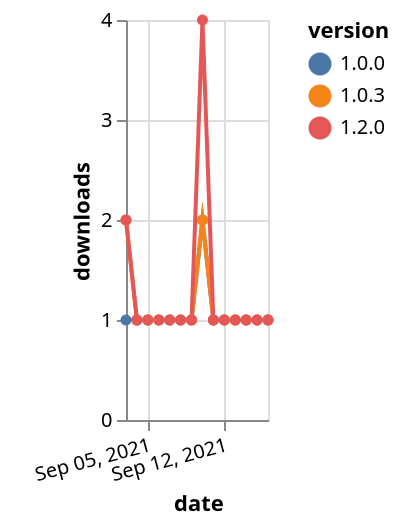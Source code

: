 {"$schema": "https://vega.github.io/schema/vega-lite/v5.json", "description": "A simple bar chart with embedded data.", "data": {"values": [{"date": "2021-09-03", "total": 141, "delta": 1, "version": "1.0.0"}, {"date": "2021-09-04", "total": 142, "delta": 1, "version": "1.0.0"}, {"date": "2021-09-05", "total": 143, "delta": 1, "version": "1.0.0"}, {"date": "2021-09-06", "total": 144, "delta": 1, "version": "1.0.0"}, {"date": "2021-09-07", "total": 145, "delta": 1, "version": "1.0.0"}, {"date": "2021-09-08", "total": 146, "delta": 1, "version": "1.0.0"}, {"date": "2021-09-09", "total": 147, "delta": 1, "version": "1.0.0"}, {"date": "2021-09-10", "total": 149, "delta": 2, "version": "1.0.0"}, {"date": "2021-09-11", "total": 150, "delta": 1, "version": "1.0.0"}, {"date": "2021-09-12", "total": 151, "delta": 1, "version": "1.0.0"}, {"date": "2021-09-13", "total": 152, "delta": 1, "version": "1.0.0"}, {"date": "2021-09-14", "total": 153, "delta": 1, "version": "1.0.0"}, {"date": "2021-09-15", "total": 154, "delta": 1, "version": "1.0.0"}, {"date": "2021-09-16", "total": 155, "delta": 1, "version": "1.0.0"}, {"date": "2021-09-03", "total": 123, "delta": 2, "version": "1.0.3"}, {"date": "2021-09-04", "total": 124, "delta": 1, "version": "1.0.3"}, {"date": "2021-09-05", "total": 125, "delta": 1, "version": "1.0.3"}, {"date": "2021-09-06", "total": 126, "delta": 1, "version": "1.0.3"}, {"date": "2021-09-07", "total": 127, "delta": 1, "version": "1.0.3"}, {"date": "2021-09-08", "total": 128, "delta": 1, "version": "1.0.3"}, {"date": "2021-09-09", "total": 129, "delta": 1, "version": "1.0.3"}, {"date": "2021-09-10", "total": 131, "delta": 2, "version": "1.0.3"}, {"date": "2021-09-11", "total": 132, "delta": 1, "version": "1.0.3"}, {"date": "2021-09-12", "total": 133, "delta": 1, "version": "1.0.3"}, {"date": "2021-09-13", "total": 134, "delta": 1, "version": "1.0.3"}, {"date": "2021-09-14", "total": 135, "delta": 1, "version": "1.0.3"}, {"date": "2021-09-15", "total": 136, "delta": 1, "version": "1.0.3"}, {"date": "2021-09-16", "total": 137, "delta": 1, "version": "1.0.3"}, {"date": "2021-09-03", "total": 115, "delta": 2, "version": "1.2.0"}, {"date": "2021-09-04", "total": 116, "delta": 1, "version": "1.2.0"}, {"date": "2021-09-05", "total": 117, "delta": 1, "version": "1.2.0"}, {"date": "2021-09-06", "total": 118, "delta": 1, "version": "1.2.0"}, {"date": "2021-09-07", "total": 119, "delta": 1, "version": "1.2.0"}, {"date": "2021-09-08", "total": 120, "delta": 1, "version": "1.2.0"}, {"date": "2021-09-09", "total": 121, "delta": 1, "version": "1.2.0"}, {"date": "2021-09-10", "total": 125, "delta": 4, "version": "1.2.0"}, {"date": "2021-09-11", "total": 126, "delta": 1, "version": "1.2.0"}, {"date": "2021-09-12", "total": 127, "delta": 1, "version": "1.2.0"}, {"date": "2021-09-13", "total": 128, "delta": 1, "version": "1.2.0"}, {"date": "2021-09-14", "total": 129, "delta": 1, "version": "1.2.0"}, {"date": "2021-09-15", "total": 130, "delta": 1, "version": "1.2.0"}, {"date": "2021-09-16", "total": 131, "delta": 1, "version": "1.2.0"}]}, "width": "container", "mark": {"type": "line", "point": {"filled": true}}, "encoding": {"x": {"field": "date", "type": "temporal", "timeUnit": "yearmonthdate", "title": "date", "axis": {"labelAngle": -15}}, "y": {"field": "delta", "type": "quantitative", "title": "downloads"}, "color": {"field": "version", "type": "nominal"}, "tooltip": {"field": "delta"}}}
